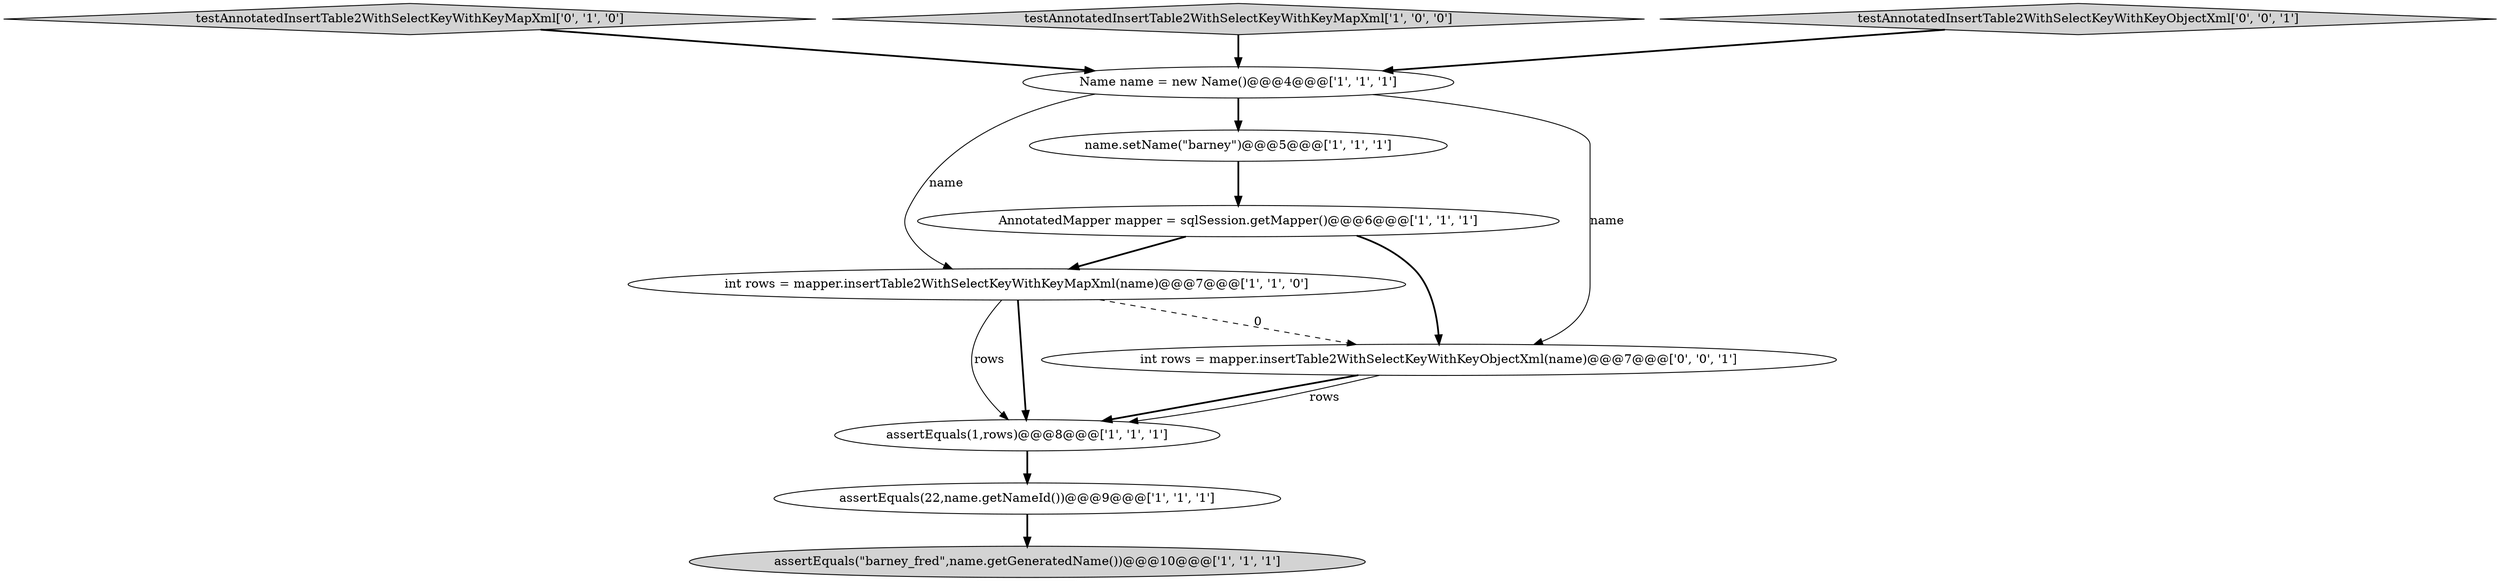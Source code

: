 digraph {
6 [style = filled, label = "assertEquals(22,name.getNameId())@@@9@@@['1', '1', '1']", fillcolor = white, shape = ellipse image = "AAA0AAABBB1BBB"];
8 [style = filled, label = "testAnnotatedInsertTable2WithSelectKeyWithKeyMapXml['0', '1', '0']", fillcolor = lightgray, shape = diamond image = "AAA0AAABBB2BBB"];
4 [style = filled, label = "testAnnotatedInsertTable2WithSelectKeyWithKeyMapXml['1', '0', '0']", fillcolor = lightgray, shape = diamond image = "AAA0AAABBB1BBB"];
5 [style = filled, label = "AnnotatedMapper mapper = sqlSession.getMapper()@@@6@@@['1', '1', '1']", fillcolor = white, shape = ellipse image = "AAA0AAABBB1BBB"];
0 [style = filled, label = "name.setName(\"barney\")@@@5@@@['1', '1', '1']", fillcolor = white, shape = ellipse image = "AAA0AAABBB1BBB"];
3 [style = filled, label = "assertEquals(\"barney_fred\",name.getGeneratedName())@@@10@@@['1', '1', '1']", fillcolor = lightgray, shape = ellipse image = "AAA0AAABBB1BBB"];
2 [style = filled, label = "assertEquals(1,rows)@@@8@@@['1', '1', '1']", fillcolor = white, shape = ellipse image = "AAA0AAABBB1BBB"];
7 [style = filled, label = "int rows = mapper.insertTable2WithSelectKeyWithKeyMapXml(name)@@@7@@@['1', '1', '0']", fillcolor = white, shape = ellipse image = "AAA0AAABBB1BBB"];
10 [style = filled, label = "int rows = mapper.insertTable2WithSelectKeyWithKeyObjectXml(name)@@@7@@@['0', '0', '1']", fillcolor = white, shape = ellipse image = "AAA0AAABBB3BBB"];
9 [style = filled, label = "testAnnotatedInsertTable2WithSelectKeyWithKeyObjectXml['0', '0', '1']", fillcolor = lightgray, shape = diamond image = "AAA0AAABBB3BBB"];
1 [style = filled, label = "Name name = new Name()@@@4@@@['1', '1', '1']", fillcolor = white, shape = ellipse image = "AAA0AAABBB1BBB"];
8->1 [style = bold, label=""];
5->7 [style = bold, label=""];
6->3 [style = bold, label=""];
5->10 [style = bold, label=""];
10->2 [style = bold, label=""];
4->1 [style = bold, label=""];
7->2 [style = solid, label="rows"];
7->10 [style = dashed, label="0"];
1->0 [style = bold, label=""];
1->7 [style = solid, label="name"];
9->1 [style = bold, label=""];
7->2 [style = bold, label=""];
2->6 [style = bold, label=""];
1->10 [style = solid, label="name"];
10->2 [style = solid, label="rows"];
0->5 [style = bold, label=""];
}
